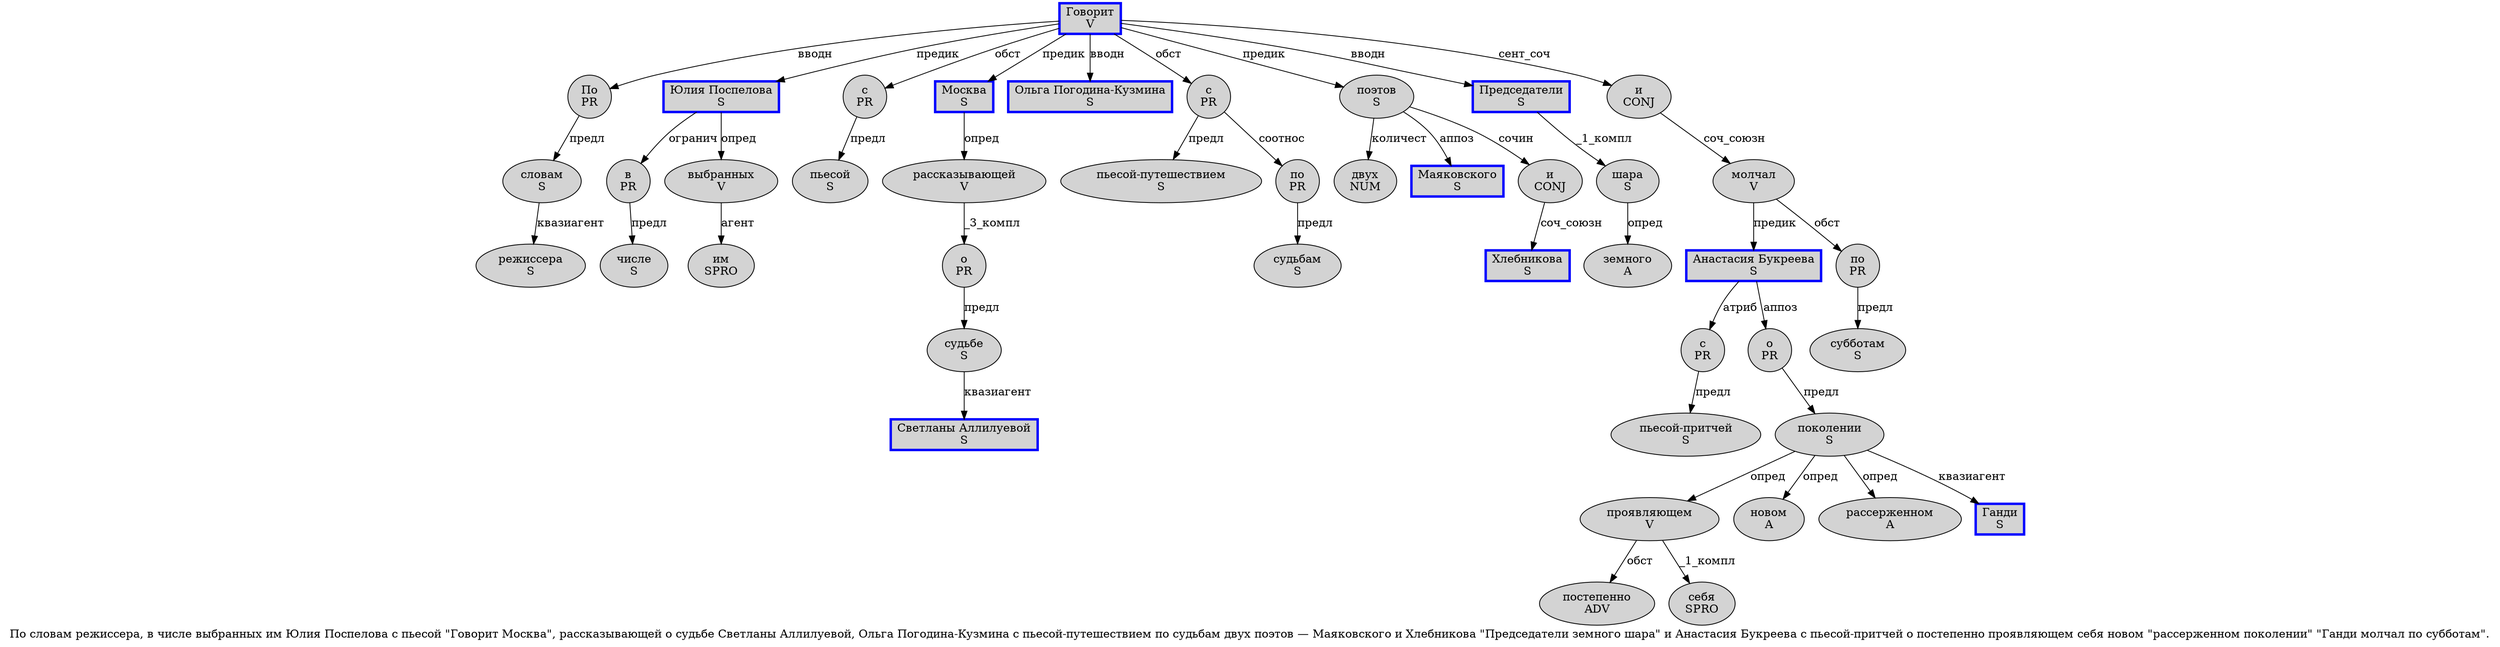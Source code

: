 digraph SENTENCE_712 {
	graph [label="По словам режиссера, в числе выбранных им Юлия Поспелова с пьесой \"Говорит Москва\", рассказывающей о судьбе Светланы Аллилуевой, Ольга Погодина-Кузмина с пьесой-путешествием по судьбам двух поэтов — Маяковского и Хлебникова \"Председатели земного шара\" и Анастасия Букреева с пьесой-притчей о постепенно проявляющем себя новом \"рассерженном поколении\" \"Ганди молчал по субботам\"."]
	node [style=filled]
		0 [label="По
PR" color="" fillcolor=lightgray penwidth=1 shape=ellipse]
		1 [label="словам
S" color="" fillcolor=lightgray penwidth=1 shape=ellipse]
		2 [label="режиссера
S" color="" fillcolor=lightgray penwidth=1 shape=ellipse]
		4 [label="в
PR" color="" fillcolor=lightgray penwidth=1 shape=ellipse]
		5 [label="числе
S" color="" fillcolor=lightgray penwidth=1 shape=ellipse]
		6 [label="выбранных
V" color="" fillcolor=lightgray penwidth=1 shape=ellipse]
		7 [label="им
SPRO" color="" fillcolor=lightgray penwidth=1 shape=ellipse]
		8 [label="Юлия Поспелова
S" color=blue fillcolor=lightgray penwidth=3 shape=box]
		9 [label="с
PR" color="" fillcolor=lightgray penwidth=1 shape=ellipse]
		10 [label="пьесой
S" color="" fillcolor=lightgray penwidth=1 shape=ellipse]
		12 [label="Говорит
V" color=blue fillcolor=lightgray penwidth=3 shape=box]
		13 [label="Москва
S" color=blue fillcolor=lightgray penwidth=3 shape=box]
		16 [label="рассказывающей
V" color="" fillcolor=lightgray penwidth=1 shape=ellipse]
		17 [label="о
PR" color="" fillcolor=lightgray penwidth=1 shape=ellipse]
		18 [label="судьбе
S" color="" fillcolor=lightgray penwidth=1 shape=ellipse]
		19 [label="Светланы Аллилуевой
S" color=blue fillcolor=lightgray penwidth=3 shape=box]
		21 [label="Ольга Погодина-Кузмина
S" color=blue fillcolor=lightgray penwidth=3 shape=box]
		22 [label="с
PR" color="" fillcolor=lightgray penwidth=1 shape=ellipse]
		23 [label="пьесой-путешествием
S" color="" fillcolor=lightgray penwidth=1 shape=ellipse]
		24 [label="по
PR" color="" fillcolor=lightgray penwidth=1 shape=ellipse]
		25 [label="судьбам
S" color="" fillcolor=lightgray penwidth=1 shape=ellipse]
		26 [label="двух
NUM" color="" fillcolor=lightgray penwidth=1 shape=ellipse]
		27 [label="поэтов
S" color="" fillcolor=lightgray penwidth=1 shape=ellipse]
		29 [label="Маяковского
S" color=blue fillcolor=lightgray penwidth=3 shape=box]
		30 [label="и
CONJ" color="" fillcolor=lightgray penwidth=1 shape=ellipse]
		31 [label="Хлебникова
S" color=blue fillcolor=lightgray penwidth=3 shape=box]
		33 [label="Председатели
S" color=blue fillcolor=lightgray penwidth=3 shape=box]
		34 [label="земного
A" color="" fillcolor=lightgray penwidth=1 shape=ellipse]
		35 [label="шара
S" color="" fillcolor=lightgray penwidth=1 shape=ellipse]
		37 [label="и
CONJ" color="" fillcolor=lightgray penwidth=1 shape=ellipse]
		38 [label="Анастасия Букреева
S" color=blue fillcolor=lightgray penwidth=3 shape=box]
		39 [label="с
PR" color="" fillcolor=lightgray penwidth=1 shape=ellipse]
		40 [label="пьесой-притчей
S" color="" fillcolor=lightgray penwidth=1 shape=ellipse]
		41 [label="о
PR" color="" fillcolor=lightgray penwidth=1 shape=ellipse]
		42 [label="постепенно
ADV" color="" fillcolor=lightgray penwidth=1 shape=ellipse]
		43 [label="проявляющем
V" color="" fillcolor=lightgray penwidth=1 shape=ellipse]
		44 [label="себя
SPRO" color="" fillcolor=lightgray penwidth=1 shape=ellipse]
		45 [label="новом
A" color="" fillcolor=lightgray penwidth=1 shape=ellipse]
		47 [label="рассерженном
A" color="" fillcolor=lightgray penwidth=1 shape=ellipse]
		48 [label="поколении
S" color="" fillcolor=lightgray penwidth=1 shape=ellipse]
		51 [label="Ганди
S" color=blue fillcolor=lightgray penwidth=3 shape=box]
		52 [label="молчал
V" color="" fillcolor=lightgray penwidth=1 shape=ellipse]
		53 [label="по
PR" color="" fillcolor=lightgray penwidth=1 shape=ellipse]
		54 [label="субботам
S" color="" fillcolor=lightgray penwidth=1 shape=ellipse]
			24 -> 25 [label="предл"]
			33 -> 35 [label="_1_компл"]
			30 -> 31 [label="соч_союзн"]
			8 -> 4 [label="огранич"]
			8 -> 6 [label="опред"]
			12 -> 0 [label="вводн"]
			12 -> 8 [label="предик"]
			12 -> 9 [label="обст"]
			12 -> 13 [label="предик"]
			12 -> 21 [label="вводн"]
			12 -> 22 [label="обст"]
			12 -> 27 [label="предик"]
			12 -> 33 [label="вводн"]
			12 -> 37 [label="сент_соч"]
			27 -> 26 [label="количест"]
			27 -> 29 [label="аппоз"]
			27 -> 30 [label="сочин"]
			52 -> 38 [label="предик"]
			52 -> 53 [label="обст"]
			38 -> 39 [label="атриб"]
			38 -> 41 [label="аппоз"]
			43 -> 42 [label="обст"]
			43 -> 44 [label="_1_компл"]
			0 -> 1 [label="предл"]
			9 -> 10 [label="предл"]
			41 -> 48 [label="предл"]
			17 -> 18 [label="предл"]
			1 -> 2 [label="квазиагент"]
			22 -> 23 [label="предл"]
			22 -> 24 [label="соотнос"]
			18 -> 19 [label="квазиагент"]
			35 -> 34 [label="опред"]
			53 -> 54 [label="предл"]
			48 -> 43 [label="опред"]
			48 -> 45 [label="опред"]
			48 -> 47 [label="опред"]
			48 -> 51 [label="квазиагент"]
			37 -> 52 [label="соч_союзн"]
			39 -> 40 [label="предл"]
			4 -> 5 [label="предл"]
			13 -> 16 [label="опред"]
			6 -> 7 [label="агент"]
			16 -> 17 [label="_3_компл"]
}
